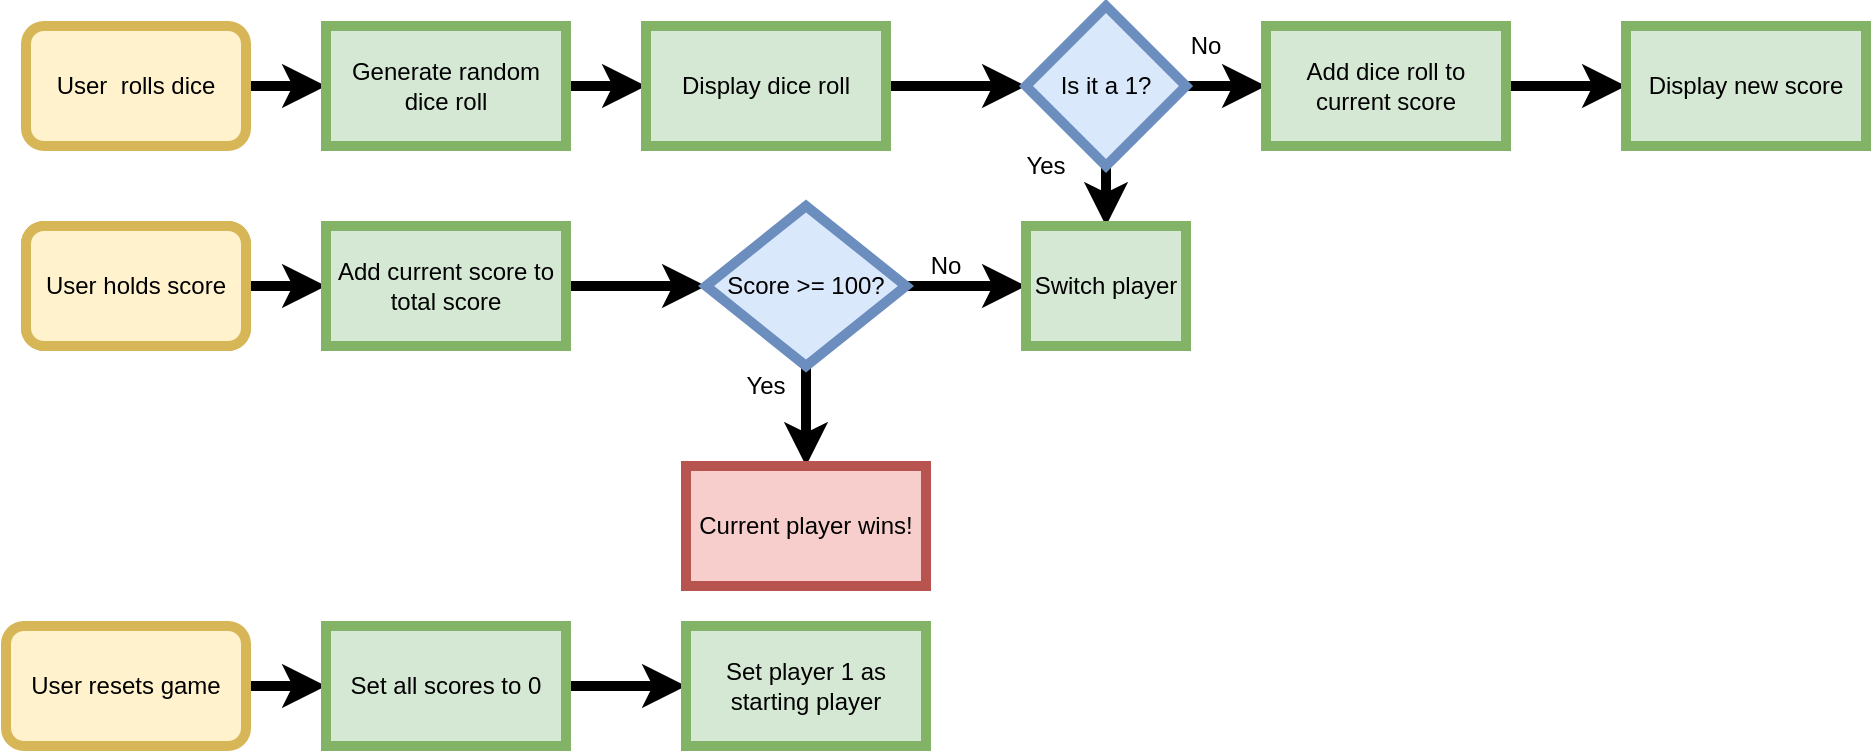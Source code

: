 <mxfile version="14.8.5" type="github">
  <diagram id="dbvtk71Ss_PUmxHU-q1T" name="Page-1">
    <mxGraphModel dx="935" dy="479" grid="1" gridSize="10" guides="1" tooltips="1" connect="1" arrows="1" fold="1" page="1" pageScale="1" pageWidth="850" pageHeight="1100" math="0" shadow="0">
      <root>
        <mxCell id="0" />
        <mxCell id="1" parent="0" />
        <mxCell id="WvLzBHF7IoXBWnDCPRMH-6" value="" style="edgeStyle=orthogonalEdgeStyle;rounded=0;orthogonalLoop=1;jettySize=auto;html=1;strokeWidth=5;shadow=0;" edge="1" parent="1" source="WvLzBHF7IoXBWnDCPRMH-1" target="WvLzBHF7IoXBWnDCPRMH-4">
          <mxGeometry relative="1" as="geometry" />
        </mxCell>
        <mxCell id="WvLzBHF7IoXBWnDCPRMH-1" value="User&amp;nbsp; rolls dice" style="rounded=1;whiteSpace=wrap;html=1;strokeColor=#d6b656;fillColor=#fff2cc;strokeWidth=5;shadow=0;" vertex="1" parent="1">
          <mxGeometry x="30" y="130" width="110" height="60" as="geometry" />
        </mxCell>
        <mxCell id="WvLzBHF7IoXBWnDCPRMH-16" value="" style="edgeStyle=orthogonalEdgeStyle;rounded=0;orthogonalLoop=1;jettySize=auto;html=1;strokeWidth=5;shadow=0;" edge="1" parent="1" source="WvLzBHF7IoXBWnDCPRMH-2" target="WvLzBHF7IoXBWnDCPRMH-14">
          <mxGeometry relative="1" as="geometry" />
        </mxCell>
        <mxCell id="WvLzBHF7IoXBWnDCPRMH-2" value="User holds score" style="rounded=1;whiteSpace=wrap;html=1;fillColor=#fff2cc;strokeColor=#d6b656;strokeWidth=5;shadow=0;" vertex="1" parent="1">
          <mxGeometry x="30" y="230" width="110" height="60" as="geometry" />
        </mxCell>
        <mxCell id="WvLzBHF7IoXBWnDCPRMH-26" value="" style="edgeStyle=orthogonalEdgeStyle;rounded=0;orthogonalLoop=1;jettySize=auto;html=1;strokeWidth=5;shadow=0;" edge="1" parent="1" source="WvLzBHF7IoXBWnDCPRMH-3" target="WvLzBHF7IoXBWnDCPRMH-24">
          <mxGeometry relative="1" as="geometry" />
        </mxCell>
        <mxCell id="WvLzBHF7IoXBWnDCPRMH-3" value="User resets game" style="rounded=1;whiteSpace=wrap;html=1;fillColor=#fff2cc;strokeColor=#d6b656;strokeWidth=5;shadow=0;" vertex="1" parent="1">
          <mxGeometry x="20" y="430" width="120" height="60" as="geometry" />
        </mxCell>
        <mxCell id="WvLzBHF7IoXBWnDCPRMH-7" value="" style="edgeStyle=orthogonalEdgeStyle;rounded=0;orthogonalLoop=1;jettySize=auto;html=1;strokeWidth=5;shadow=0;" edge="1" parent="1" source="WvLzBHF7IoXBWnDCPRMH-4" target="WvLzBHF7IoXBWnDCPRMH-5">
          <mxGeometry relative="1" as="geometry" />
        </mxCell>
        <mxCell id="WvLzBHF7IoXBWnDCPRMH-4" value="Generate random dice roll" style="rounded=0;whiteSpace=wrap;html=1;fillColor=#d5e8d4;strokeColor=#82b366;strokeWidth=5;shadow=0;" vertex="1" parent="1">
          <mxGeometry x="180" y="130" width="120" height="60" as="geometry" />
        </mxCell>
        <mxCell id="WvLzBHF7IoXBWnDCPRMH-10" value="" style="edgeStyle=orthogonalEdgeStyle;rounded=0;orthogonalLoop=1;jettySize=auto;html=1;strokeWidth=5;shadow=0;" edge="1" parent="1" source="WvLzBHF7IoXBWnDCPRMH-5" target="WvLzBHF7IoXBWnDCPRMH-8">
          <mxGeometry relative="1" as="geometry" />
        </mxCell>
        <mxCell id="WvLzBHF7IoXBWnDCPRMH-5" value="Display dice roll" style="rounded=0;whiteSpace=wrap;html=1;strokeWidth=5;shadow=0;" vertex="1" parent="1">
          <mxGeometry x="340" y="130" width="120" height="60" as="geometry" />
        </mxCell>
        <mxCell id="WvLzBHF7IoXBWnDCPRMH-11" value="" style="edgeStyle=orthogonalEdgeStyle;rounded=0;orthogonalLoop=1;jettySize=auto;html=1;strokeWidth=5;shadow=0;" edge="1" parent="1" source="WvLzBHF7IoXBWnDCPRMH-8" target="WvLzBHF7IoXBWnDCPRMH-9">
          <mxGeometry relative="1" as="geometry" />
        </mxCell>
        <mxCell id="WvLzBHF7IoXBWnDCPRMH-21" value="" style="edgeStyle=orthogonalEdgeStyle;rounded=0;orthogonalLoop=1;jettySize=auto;html=1;strokeWidth=5;shadow=0;" edge="1" parent="1" source="WvLzBHF7IoXBWnDCPRMH-8" target="WvLzBHF7IoXBWnDCPRMH-19">
          <mxGeometry relative="1" as="geometry" />
        </mxCell>
        <mxCell id="WvLzBHF7IoXBWnDCPRMH-8" value="Is it a 1?" style="rhombus;whiteSpace=wrap;html=1;fillColor=#dae8fc;strokeColor=#6c8ebf;strokeWidth=5;shadow=0;" vertex="1" parent="1">
          <mxGeometry x="530" y="120" width="80" height="80" as="geometry" />
        </mxCell>
        <mxCell id="WvLzBHF7IoXBWnDCPRMH-13" value="" style="edgeStyle=orthogonalEdgeStyle;rounded=0;orthogonalLoop=1;jettySize=auto;html=1;strokeWidth=5;shadow=0;" edge="1" parent="1" source="WvLzBHF7IoXBWnDCPRMH-9" target="WvLzBHF7IoXBWnDCPRMH-12">
          <mxGeometry relative="1" as="geometry" />
        </mxCell>
        <mxCell id="WvLzBHF7IoXBWnDCPRMH-9" value="Add dice roll to current score" style="rounded=0;whiteSpace=wrap;html=1;fillColor=#d5e8d4;strokeColor=#82b366;strokeWidth=5;shadow=0;" vertex="1" parent="1">
          <mxGeometry x="650" y="130" width="120" height="60" as="geometry" />
        </mxCell>
        <mxCell id="WvLzBHF7IoXBWnDCPRMH-12" value="Display new score" style="rounded=0;whiteSpace=wrap;html=1;fillColor=#d5e8d4;strokeColor=#82b366;strokeWidth=5;shadow=0;" vertex="1" parent="1">
          <mxGeometry x="830" y="130" width="120" height="60" as="geometry" />
        </mxCell>
        <mxCell id="WvLzBHF7IoXBWnDCPRMH-18" value="" style="edgeStyle=orthogonalEdgeStyle;rounded=0;orthogonalLoop=1;jettySize=auto;html=1;strokeWidth=5;shadow=0;" edge="1" parent="1" source="WvLzBHF7IoXBWnDCPRMH-14" target="WvLzBHF7IoXBWnDCPRMH-17">
          <mxGeometry relative="1" as="geometry" />
        </mxCell>
        <mxCell id="WvLzBHF7IoXBWnDCPRMH-14" value="Add current score to total score" style="rounded=0;whiteSpace=wrap;html=1;strokeWidth=5;shadow=0;" vertex="1" parent="1">
          <mxGeometry x="180" y="230" width="120" height="60" as="geometry" />
        </mxCell>
        <mxCell id="WvLzBHF7IoXBWnDCPRMH-20" value="" style="edgeStyle=orthogonalEdgeStyle;rounded=0;orthogonalLoop=1;jettySize=auto;html=1;strokeWidth=5;shadow=0;" edge="1" parent="1" source="WvLzBHF7IoXBWnDCPRMH-17" target="WvLzBHF7IoXBWnDCPRMH-19">
          <mxGeometry relative="1" as="geometry" />
        </mxCell>
        <mxCell id="WvLzBHF7IoXBWnDCPRMH-23" value="" style="edgeStyle=orthogonalEdgeStyle;rounded=0;orthogonalLoop=1;jettySize=auto;html=1;strokeWidth=5;shadow=0;" edge="1" parent="1" source="WvLzBHF7IoXBWnDCPRMH-17" target="WvLzBHF7IoXBWnDCPRMH-22">
          <mxGeometry relative="1" as="geometry" />
        </mxCell>
        <mxCell id="WvLzBHF7IoXBWnDCPRMH-17" value="Score &amp;gt;= 100?" style="rhombus;whiteSpace=wrap;html=1;fillColor=#dae8fc;strokeColor=#6c8ebf;strokeWidth=5;shadow=0;" vertex="1" parent="1">
          <mxGeometry x="370" y="220" width="100" height="80" as="geometry" />
        </mxCell>
        <mxCell id="WvLzBHF7IoXBWnDCPRMH-19" value="Switch player" style="rounded=0;whiteSpace=wrap;html=1;fillColor=#d5e8d4;strokeColor=#82b366;strokeWidth=5;shadow=0;" vertex="1" parent="1">
          <mxGeometry x="530" y="230" width="80" height="60" as="geometry" />
        </mxCell>
        <mxCell id="WvLzBHF7IoXBWnDCPRMH-22" value="Current player wins!" style="rounded=0;whiteSpace=wrap;html=1;fillColor=#f8cecc;strokeColor=#b85450;strokeWidth=5;shadow=0;" vertex="1" parent="1">
          <mxGeometry x="360" y="350" width="120" height="60" as="geometry" />
        </mxCell>
        <mxCell id="WvLzBHF7IoXBWnDCPRMH-27" value="" style="edgeStyle=orthogonalEdgeStyle;rounded=0;orthogonalLoop=1;jettySize=auto;html=1;strokeWidth=5;shadow=0;" edge="1" parent="1" source="WvLzBHF7IoXBWnDCPRMH-24" target="WvLzBHF7IoXBWnDCPRMH-25">
          <mxGeometry relative="1" as="geometry" />
        </mxCell>
        <mxCell id="WvLzBHF7IoXBWnDCPRMH-24" value="Set all scores to 0" style="rounded=0;whiteSpace=wrap;html=1;strokeWidth=5;shadow=0;" vertex="1" parent="1">
          <mxGeometry x="180" y="430" width="120" height="60" as="geometry" />
        </mxCell>
        <mxCell id="WvLzBHF7IoXBWnDCPRMH-25" value="Set player 1 as starting player" style="rounded=0;whiteSpace=wrap;html=1;strokeWidth=5;shadow=0;" vertex="1" parent="1">
          <mxGeometry x="360" y="430" width="120" height="60" as="geometry" />
        </mxCell>
        <mxCell id="WvLzBHF7IoXBWnDCPRMH-28" value="Yes" style="text;html=1;strokeColor=none;fillColor=none;align=center;verticalAlign=middle;whiteSpace=wrap;rounded=0;strokeWidth=5;shadow=0;" vertex="1" parent="1">
          <mxGeometry x="380" y="300" width="40" height="20" as="geometry" />
        </mxCell>
        <mxCell id="WvLzBHF7IoXBWnDCPRMH-29" value="No" style="text;html=1;strokeColor=none;fillColor=none;align=center;verticalAlign=middle;whiteSpace=wrap;rounded=0;strokeWidth=5;shadow=0;" vertex="1" parent="1">
          <mxGeometry x="470" y="240" width="40" height="20" as="geometry" />
        </mxCell>
        <mxCell id="WvLzBHF7IoXBWnDCPRMH-30" value="No" style="text;html=1;strokeColor=none;fillColor=none;align=center;verticalAlign=middle;whiteSpace=wrap;rounded=0;strokeWidth=5;shadow=0;" vertex="1" parent="1">
          <mxGeometry x="600" y="130" width="40" height="20" as="geometry" />
        </mxCell>
        <mxCell id="WvLzBHF7IoXBWnDCPRMH-31" value="Yes" style="text;html=1;strokeColor=none;fillColor=none;align=center;verticalAlign=middle;whiteSpace=wrap;rounded=0;strokeWidth=5;shadow=0;" vertex="1" parent="1">
          <mxGeometry x="520" y="190" width="40" height="20" as="geometry" />
        </mxCell>
        <mxCell id="WvLzBHF7IoXBWnDCPRMH-32" value="Display dice roll" style="rounded=0;whiteSpace=wrap;html=1;fillColor=#d5e8d4;strokeColor=#82b366;strokeWidth=5;shadow=0;" vertex="1" parent="1">
          <mxGeometry x="340" y="130" width="120" height="60" as="geometry" />
        </mxCell>
        <mxCell id="WvLzBHF7IoXBWnDCPRMH-33" value="Add current score to total score" style="rounded=0;whiteSpace=wrap;html=1;fillColor=#d5e8d4;strokeColor=#82b366;strokeWidth=5;shadow=0;" vertex="1" parent="1">
          <mxGeometry x="180" y="230" width="120" height="60" as="geometry" />
        </mxCell>
        <mxCell id="WvLzBHF7IoXBWnDCPRMH-34" value="Set all scores to 0" style="rounded=0;whiteSpace=wrap;html=1;fillColor=#d5e8d4;strokeColor=#82b366;strokeWidth=5;shadow=0;" vertex="1" parent="1">
          <mxGeometry x="180" y="430" width="120" height="60" as="geometry" />
        </mxCell>
        <mxCell id="WvLzBHF7IoXBWnDCPRMH-35" value="Set player 1 as starting player" style="rounded=0;whiteSpace=wrap;html=1;fillColor=#d5e8d4;strokeColor=#82b366;strokeWidth=5;shadow=0;" vertex="1" parent="1">
          <mxGeometry x="360" y="430" width="120" height="60" as="geometry" />
        </mxCell>
        <mxCell id="WvLzBHF7IoXBWnDCPRMH-36" value="Generate random dice roll" style="rounded=0;whiteSpace=wrap;html=1;fillColor=#d5e8d4;strokeColor=#82b366;strokeWidth=5;shadow=0;" vertex="1" parent="1">
          <mxGeometry x="180" y="130" width="120" height="60" as="geometry" />
        </mxCell>
        <mxCell id="WvLzBHF7IoXBWnDCPRMH-37" value="Add current score to total score" style="rounded=0;whiteSpace=wrap;html=1;fillColor=#d5e8d4;strokeColor=#82b366;strokeWidth=5;shadow=0;" vertex="1" parent="1">
          <mxGeometry x="180" y="230" width="120" height="60" as="geometry" />
        </mxCell>
        <mxCell id="WvLzBHF7IoXBWnDCPRMH-38" value="User holds score" style="rounded=1;whiteSpace=wrap;html=1;fillColor=#fff2cc;strokeColor=#d6b656;strokeWidth=5;shadow=0;" vertex="1" parent="1">
          <mxGeometry x="30" y="230" width="110" height="60" as="geometry" />
        </mxCell>
      </root>
    </mxGraphModel>
  </diagram>
</mxfile>
